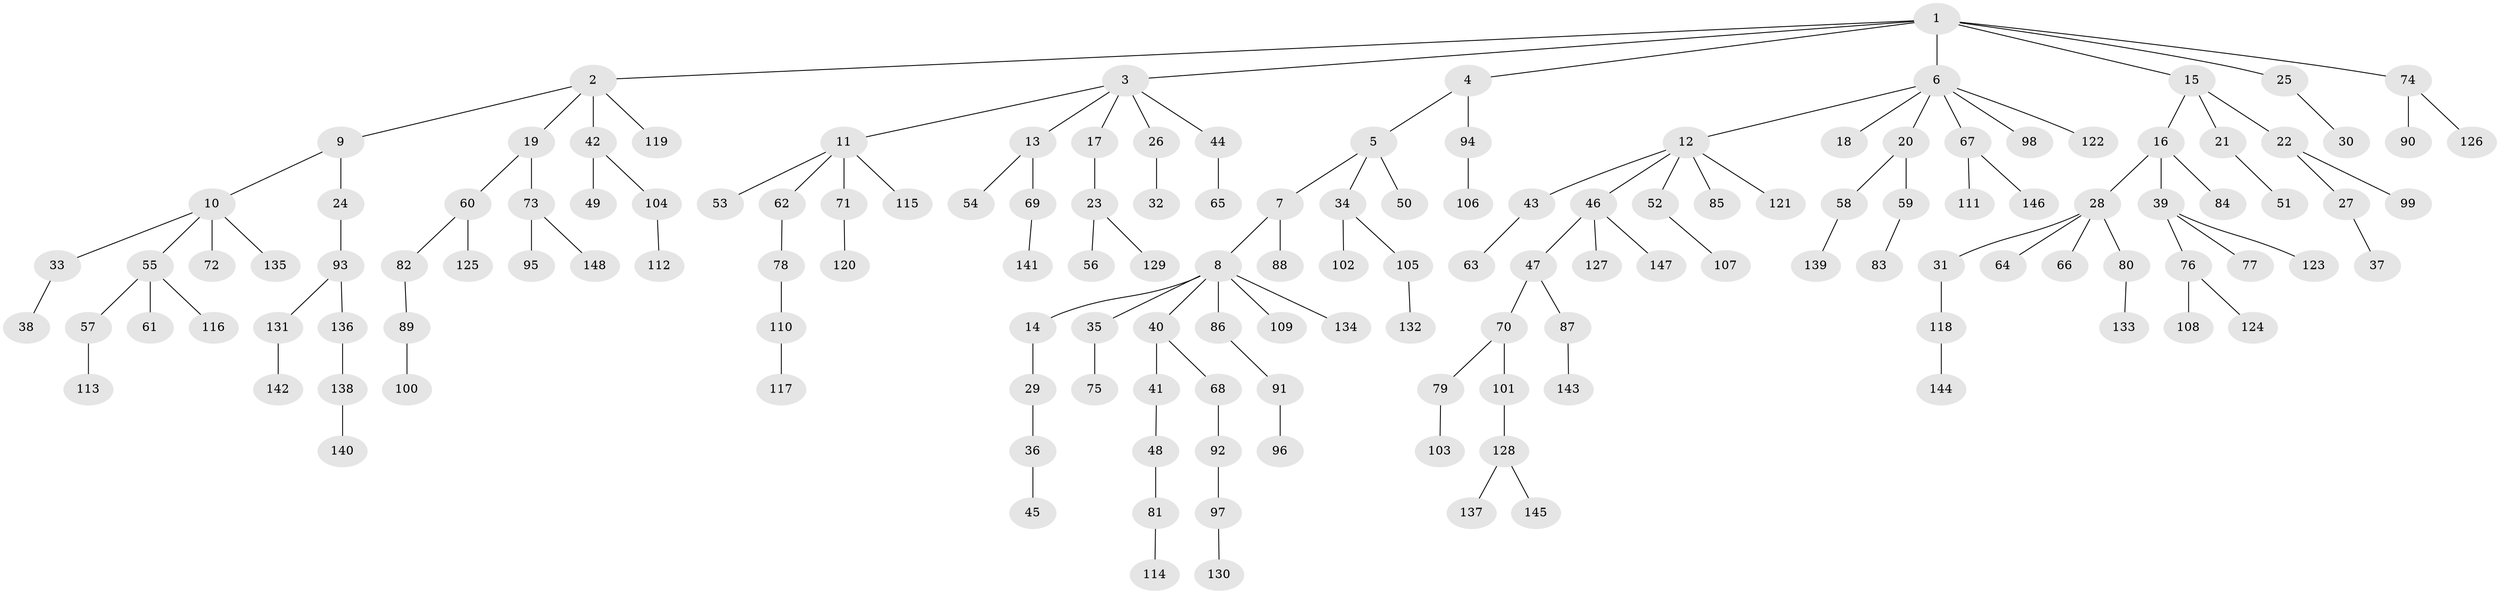 // coarse degree distribution, {9: 0.009708737864077669, 6: 0.04854368932038835, 3: 0.10679611650485436, 5: 0.038834951456310676, 7: 0.009708737864077669, 2: 0.17475728155339806, 1: 0.5922330097087378, 4: 0.019417475728155338}
// Generated by graph-tools (version 1.1) at 2025/42/03/06/25 10:42:03]
// undirected, 148 vertices, 147 edges
graph export_dot {
graph [start="1"]
  node [color=gray90,style=filled];
  1;
  2;
  3;
  4;
  5;
  6;
  7;
  8;
  9;
  10;
  11;
  12;
  13;
  14;
  15;
  16;
  17;
  18;
  19;
  20;
  21;
  22;
  23;
  24;
  25;
  26;
  27;
  28;
  29;
  30;
  31;
  32;
  33;
  34;
  35;
  36;
  37;
  38;
  39;
  40;
  41;
  42;
  43;
  44;
  45;
  46;
  47;
  48;
  49;
  50;
  51;
  52;
  53;
  54;
  55;
  56;
  57;
  58;
  59;
  60;
  61;
  62;
  63;
  64;
  65;
  66;
  67;
  68;
  69;
  70;
  71;
  72;
  73;
  74;
  75;
  76;
  77;
  78;
  79;
  80;
  81;
  82;
  83;
  84;
  85;
  86;
  87;
  88;
  89;
  90;
  91;
  92;
  93;
  94;
  95;
  96;
  97;
  98;
  99;
  100;
  101;
  102;
  103;
  104;
  105;
  106;
  107;
  108;
  109;
  110;
  111;
  112;
  113;
  114;
  115;
  116;
  117;
  118;
  119;
  120;
  121;
  122;
  123;
  124;
  125;
  126;
  127;
  128;
  129;
  130;
  131;
  132;
  133;
  134;
  135;
  136;
  137;
  138;
  139;
  140;
  141;
  142;
  143;
  144;
  145;
  146;
  147;
  148;
  1 -- 2;
  1 -- 3;
  1 -- 4;
  1 -- 6;
  1 -- 15;
  1 -- 25;
  1 -- 74;
  2 -- 9;
  2 -- 19;
  2 -- 42;
  2 -- 119;
  3 -- 11;
  3 -- 13;
  3 -- 17;
  3 -- 26;
  3 -- 44;
  4 -- 5;
  4 -- 94;
  5 -- 7;
  5 -- 34;
  5 -- 50;
  6 -- 12;
  6 -- 18;
  6 -- 20;
  6 -- 67;
  6 -- 98;
  6 -- 122;
  7 -- 8;
  7 -- 88;
  8 -- 14;
  8 -- 35;
  8 -- 40;
  8 -- 86;
  8 -- 109;
  8 -- 134;
  9 -- 10;
  9 -- 24;
  10 -- 33;
  10 -- 55;
  10 -- 72;
  10 -- 135;
  11 -- 53;
  11 -- 62;
  11 -- 71;
  11 -- 115;
  12 -- 43;
  12 -- 46;
  12 -- 52;
  12 -- 85;
  12 -- 121;
  13 -- 54;
  13 -- 69;
  14 -- 29;
  15 -- 16;
  15 -- 21;
  15 -- 22;
  16 -- 28;
  16 -- 39;
  16 -- 84;
  17 -- 23;
  19 -- 60;
  19 -- 73;
  20 -- 58;
  20 -- 59;
  21 -- 51;
  22 -- 27;
  22 -- 99;
  23 -- 56;
  23 -- 129;
  24 -- 93;
  25 -- 30;
  26 -- 32;
  27 -- 37;
  28 -- 31;
  28 -- 64;
  28 -- 66;
  28 -- 80;
  29 -- 36;
  31 -- 118;
  33 -- 38;
  34 -- 102;
  34 -- 105;
  35 -- 75;
  36 -- 45;
  39 -- 76;
  39 -- 77;
  39 -- 123;
  40 -- 41;
  40 -- 68;
  41 -- 48;
  42 -- 49;
  42 -- 104;
  43 -- 63;
  44 -- 65;
  46 -- 47;
  46 -- 127;
  46 -- 147;
  47 -- 70;
  47 -- 87;
  48 -- 81;
  52 -- 107;
  55 -- 57;
  55 -- 61;
  55 -- 116;
  57 -- 113;
  58 -- 139;
  59 -- 83;
  60 -- 82;
  60 -- 125;
  62 -- 78;
  67 -- 111;
  67 -- 146;
  68 -- 92;
  69 -- 141;
  70 -- 79;
  70 -- 101;
  71 -- 120;
  73 -- 95;
  73 -- 148;
  74 -- 90;
  74 -- 126;
  76 -- 108;
  76 -- 124;
  78 -- 110;
  79 -- 103;
  80 -- 133;
  81 -- 114;
  82 -- 89;
  86 -- 91;
  87 -- 143;
  89 -- 100;
  91 -- 96;
  92 -- 97;
  93 -- 131;
  93 -- 136;
  94 -- 106;
  97 -- 130;
  101 -- 128;
  104 -- 112;
  105 -- 132;
  110 -- 117;
  118 -- 144;
  128 -- 137;
  128 -- 145;
  131 -- 142;
  136 -- 138;
  138 -- 140;
}
